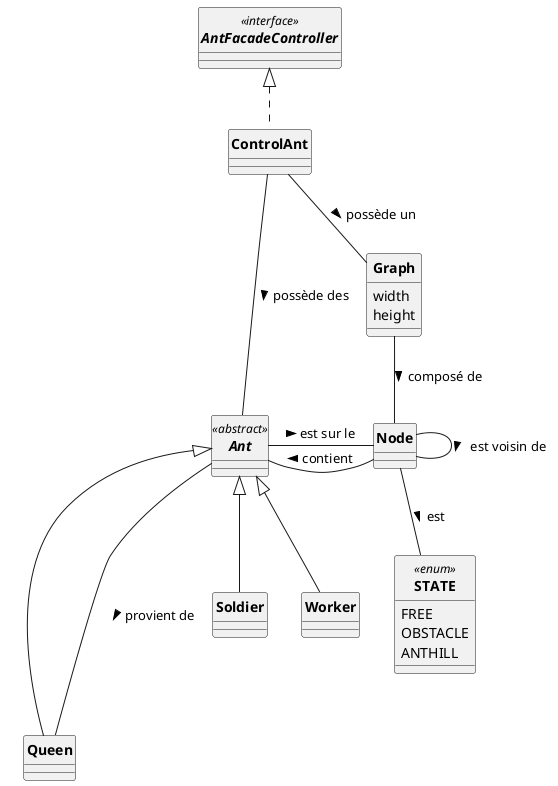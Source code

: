 @startuml
'https://plantuml.com/sequence-diagram
skinparam style strictuml
skinparam classAttributeIconSize 0
skinparam circledCharacterRadius 0
skinparam circledCharacterFontSize 0
skinparam classFontStyle Bold
'autonumber


interface AntFacadeController<<interface>>{

}

enum STATE <<enum>> {
    FREE
    OBSTACLE
    ANTHILL
}


class Graph {
     width
     height
}
class Node{
}



abstract Ant <<abstract>>{

}

class Queen extends Ant{

}

class Soldier extends Ant{

}

class Worker extends Ant{
}


class ControlAnt implements AntFacadeController{

}

Node - Node : est voisin de >
ControlAnt -- Graph : possède un >
ControlAnt --- Ant : possède des >
Graph -- Node : composé de >
Ant  - Node : est sur le >
Node --  STATE : est >
Node - Ant : contient >

Ant --- Queen : provient de >

@enduml